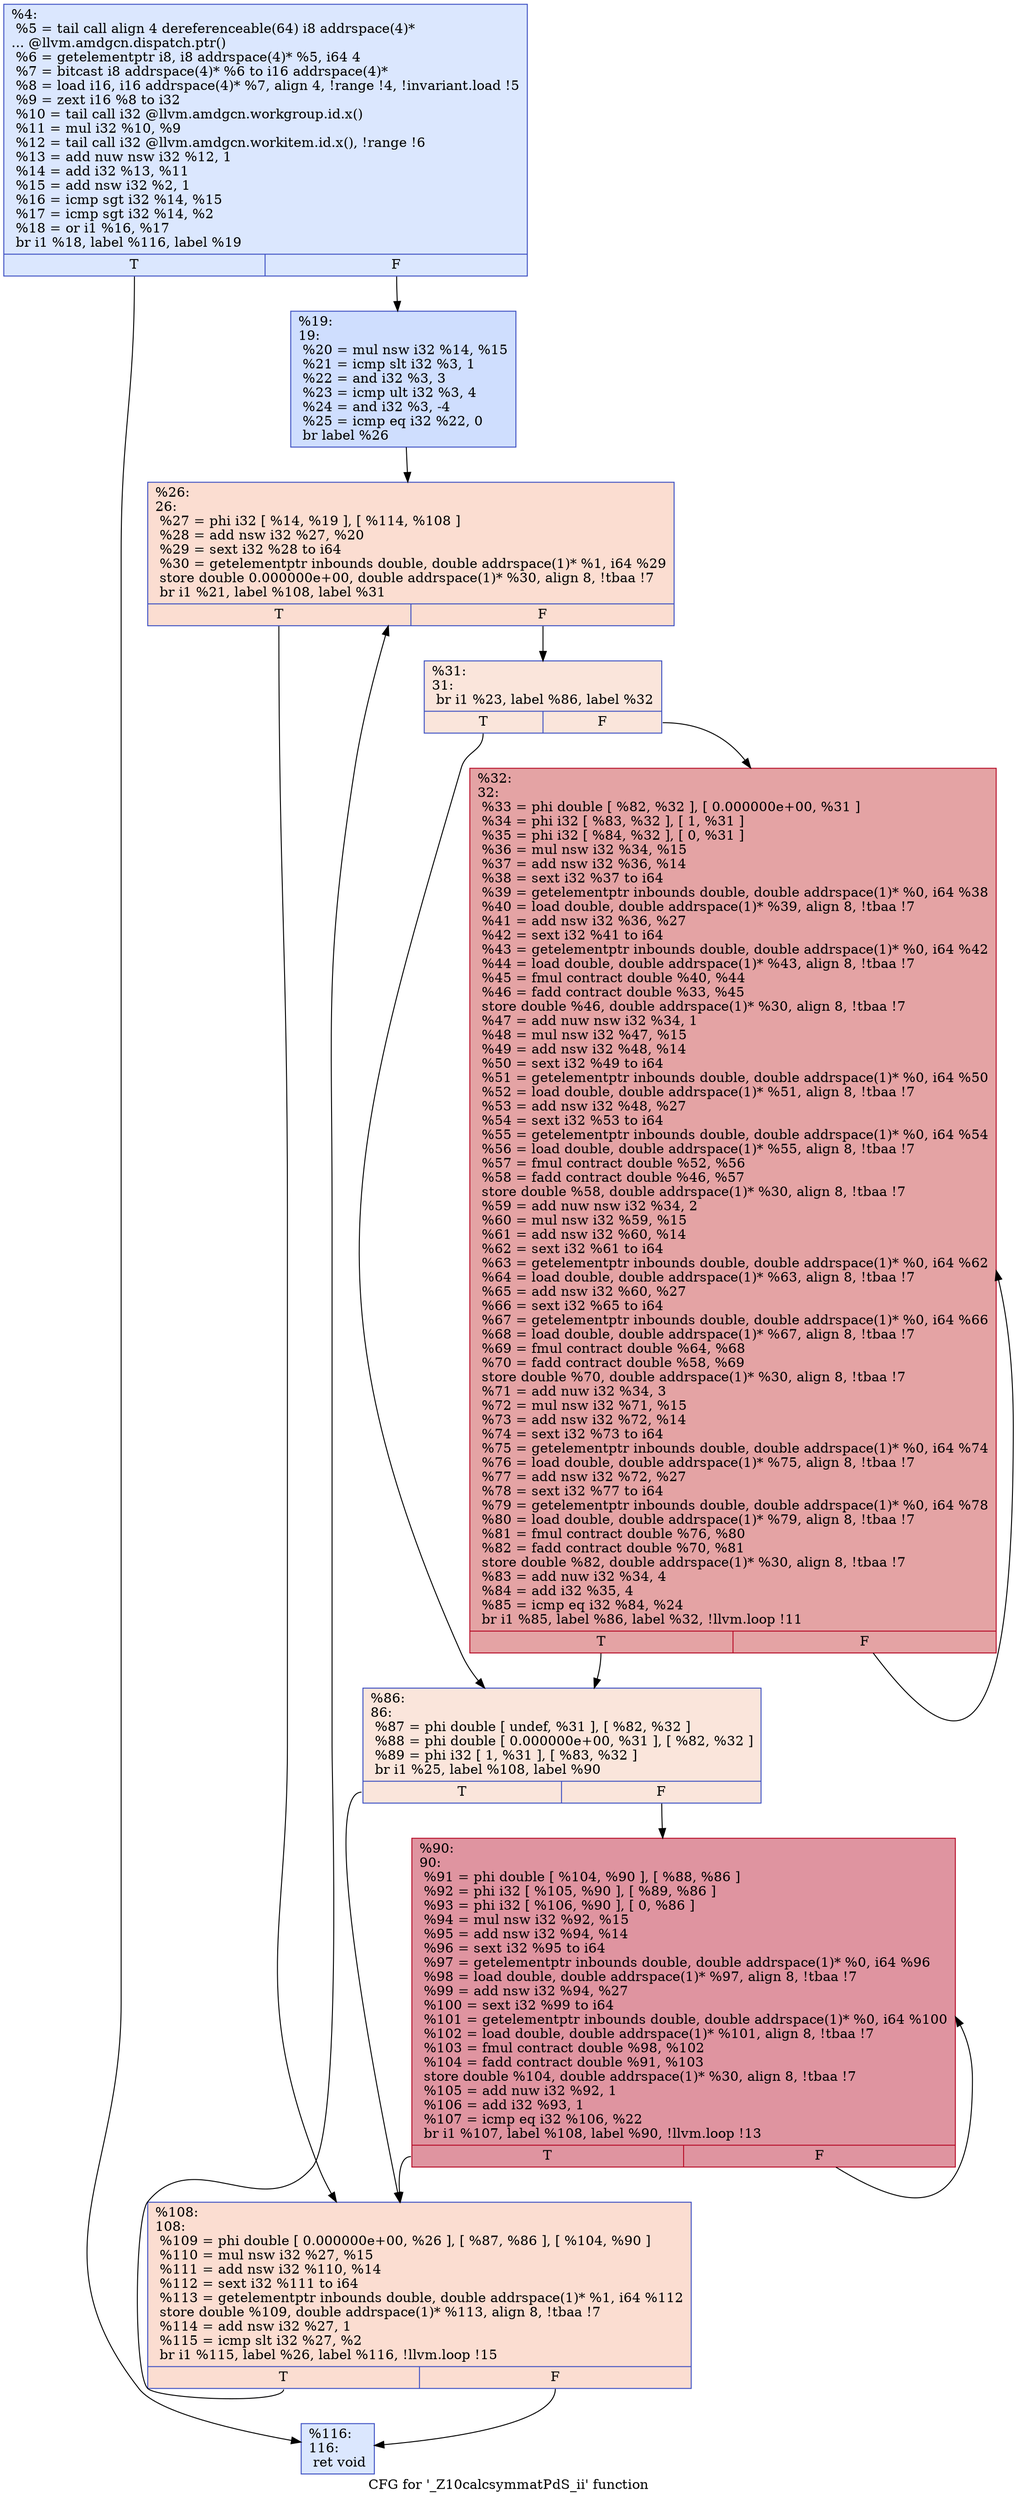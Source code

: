 digraph "CFG for '_Z10calcsymmatPdS_ii' function" {
	label="CFG for '_Z10calcsymmatPdS_ii' function";

	Node0x5cdb2e0 [shape=record,color="#3d50c3ff", style=filled, fillcolor="#aec9fc70",label="{%4:\l  %5 = tail call align 4 dereferenceable(64) i8 addrspace(4)*\l... @llvm.amdgcn.dispatch.ptr()\l  %6 = getelementptr i8, i8 addrspace(4)* %5, i64 4\l  %7 = bitcast i8 addrspace(4)* %6 to i16 addrspace(4)*\l  %8 = load i16, i16 addrspace(4)* %7, align 4, !range !4, !invariant.load !5\l  %9 = zext i16 %8 to i32\l  %10 = tail call i32 @llvm.amdgcn.workgroup.id.x()\l  %11 = mul i32 %10, %9\l  %12 = tail call i32 @llvm.amdgcn.workitem.id.x(), !range !6\l  %13 = add nuw nsw i32 %12, 1\l  %14 = add i32 %13, %11\l  %15 = add nsw i32 %2, 1\l  %16 = icmp sgt i32 %14, %15\l  %17 = icmp sgt i32 %14, %2\l  %18 = or i1 %16, %17\l  br i1 %18, label %116, label %19\l|{<s0>T|<s1>F}}"];
	Node0x5cdb2e0:s0 -> Node0x5cdd4a0;
	Node0x5cdb2e0:s1 -> Node0x5cdd530;
	Node0x5cdd530 [shape=record,color="#3d50c3ff", style=filled, fillcolor="#93b5fe70",label="{%19:\l19:                                               \l  %20 = mul nsw i32 %14, %15\l  %21 = icmp slt i32 %3, 1\l  %22 = and i32 %3, 3\l  %23 = icmp ult i32 %3, 4\l  %24 = and i32 %3, -4\l  %25 = icmp eq i32 %22, 0\l  br label %26\l}"];
	Node0x5cdd530 -> Node0x5cdda90;
	Node0x5cdda90 [shape=record,color="#3d50c3ff", style=filled, fillcolor="#f7b39670",label="{%26:\l26:                                               \l  %27 = phi i32 [ %14, %19 ], [ %114, %108 ]\l  %28 = add nsw i32 %27, %20\l  %29 = sext i32 %28 to i64\l  %30 = getelementptr inbounds double, double addrspace(1)* %1, i64 %29\l  store double 0.000000e+00, double addrspace(1)* %30, align 8, !tbaa !7\l  br i1 %21, label %108, label %31\l|{<s0>T|<s1>F}}"];
	Node0x5cdda90:s0 -> Node0x5cddb80;
	Node0x5cdda90:s1 -> Node0x5cdeab0;
	Node0x5cdeab0 [shape=record,color="#3d50c3ff", style=filled, fillcolor="#f4c5ad70",label="{%31:\l31:                                               \l  br i1 %23, label %86, label %32\l|{<s0>T|<s1>F}}"];
	Node0x5cdeab0:s0 -> Node0x5cdebf0;
	Node0x5cdeab0:s1 -> Node0x5cdec40;
	Node0x5cdec40 [shape=record,color="#b70d28ff", style=filled, fillcolor="#c32e3170",label="{%32:\l32:                                               \l  %33 = phi double [ %82, %32 ], [ 0.000000e+00, %31 ]\l  %34 = phi i32 [ %83, %32 ], [ 1, %31 ]\l  %35 = phi i32 [ %84, %32 ], [ 0, %31 ]\l  %36 = mul nsw i32 %34, %15\l  %37 = add nsw i32 %36, %14\l  %38 = sext i32 %37 to i64\l  %39 = getelementptr inbounds double, double addrspace(1)* %0, i64 %38\l  %40 = load double, double addrspace(1)* %39, align 8, !tbaa !7\l  %41 = add nsw i32 %36, %27\l  %42 = sext i32 %41 to i64\l  %43 = getelementptr inbounds double, double addrspace(1)* %0, i64 %42\l  %44 = load double, double addrspace(1)* %43, align 8, !tbaa !7\l  %45 = fmul contract double %40, %44\l  %46 = fadd contract double %33, %45\l  store double %46, double addrspace(1)* %30, align 8, !tbaa !7\l  %47 = add nuw nsw i32 %34, 1\l  %48 = mul nsw i32 %47, %15\l  %49 = add nsw i32 %48, %14\l  %50 = sext i32 %49 to i64\l  %51 = getelementptr inbounds double, double addrspace(1)* %0, i64 %50\l  %52 = load double, double addrspace(1)* %51, align 8, !tbaa !7\l  %53 = add nsw i32 %48, %27\l  %54 = sext i32 %53 to i64\l  %55 = getelementptr inbounds double, double addrspace(1)* %0, i64 %54\l  %56 = load double, double addrspace(1)* %55, align 8, !tbaa !7\l  %57 = fmul contract double %52, %56\l  %58 = fadd contract double %46, %57\l  store double %58, double addrspace(1)* %30, align 8, !tbaa !7\l  %59 = add nuw nsw i32 %34, 2\l  %60 = mul nsw i32 %59, %15\l  %61 = add nsw i32 %60, %14\l  %62 = sext i32 %61 to i64\l  %63 = getelementptr inbounds double, double addrspace(1)* %0, i64 %62\l  %64 = load double, double addrspace(1)* %63, align 8, !tbaa !7\l  %65 = add nsw i32 %60, %27\l  %66 = sext i32 %65 to i64\l  %67 = getelementptr inbounds double, double addrspace(1)* %0, i64 %66\l  %68 = load double, double addrspace(1)* %67, align 8, !tbaa !7\l  %69 = fmul contract double %64, %68\l  %70 = fadd contract double %58, %69\l  store double %70, double addrspace(1)* %30, align 8, !tbaa !7\l  %71 = add nuw i32 %34, 3\l  %72 = mul nsw i32 %71, %15\l  %73 = add nsw i32 %72, %14\l  %74 = sext i32 %73 to i64\l  %75 = getelementptr inbounds double, double addrspace(1)* %0, i64 %74\l  %76 = load double, double addrspace(1)* %75, align 8, !tbaa !7\l  %77 = add nsw i32 %72, %27\l  %78 = sext i32 %77 to i64\l  %79 = getelementptr inbounds double, double addrspace(1)* %0, i64 %78\l  %80 = load double, double addrspace(1)* %79, align 8, !tbaa !7\l  %81 = fmul contract double %76, %80\l  %82 = fadd contract double %70, %81\l  store double %82, double addrspace(1)* %30, align 8, !tbaa !7\l  %83 = add nuw i32 %34, 4\l  %84 = add i32 %35, 4\l  %85 = icmp eq i32 %84, %24\l  br i1 %85, label %86, label %32, !llvm.loop !11\l|{<s0>T|<s1>F}}"];
	Node0x5cdec40:s0 -> Node0x5cdebf0;
	Node0x5cdec40:s1 -> Node0x5cdec40;
	Node0x5cdebf0 [shape=record,color="#3d50c3ff", style=filled, fillcolor="#f4c5ad70",label="{%86:\l86:                                               \l  %87 = phi double [ undef, %31 ], [ %82, %32 ]\l  %88 = phi double [ 0.000000e+00, %31 ], [ %82, %32 ]\l  %89 = phi i32 [ 1, %31 ], [ %83, %32 ]\l  br i1 %25, label %108, label %90\l|{<s0>T|<s1>F}}"];
	Node0x5cdebf0:s0 -> Node0x5cddb80;
	Node0x5cdebf0:s1 -> Node0x5ce1e10;
	Node0x5ce1e10 [shape=record,color="#b70d28ff", style=filled, fillcolor="#b70d2870",label="{%90:\l90:                                               \l  %91 = phi double [ %104, %90 ], [ %88, %86 ]\l  %92 = phi i32 [ %105, %90 ], [ %89, %86 ]\l  %93 = phi i32 [ %106, %90 ], [ 0, %86 ]\l  %94 = mul nsw i32 %92, %15\l  %95 = add nsw i32 %94, %14\l  %96 = sext i32 %95 to i64\l  %97 = getelementptr inbounds double, double addrspace(1)* %0, i64 %96\l  %98 = load double, double addrspace(1)* %97, align 8, !tbaa !7\l  %99 = add nsw i32 %94, %27\l  %100 = sext i32 %99 to i64\l  %101 = getelementptr inbounds double, double addrspace(1)* %0, i64 %100\l  %102 = load double, double addrspace(1)* %101, align 8, !tbaa !7\l  %103 = fmul contract double %98, %102\l  %104 = fadd contract double %91, %103\l  store double %104, double addrspace(1)* %30, align 8, !tbaa !7\l  %105 = add nuw i32 %92, 1\l  %106 = add i32 %93, 1\l  %107 = icmp eq i32 %106, %22\l  br i1 %107, label %108, label %90, !llvm.loop !13\l|{<s0>T|<s1>F}}"];
	Node0x5ce1e10:s0 -> Node0x5cddb80;
	Node0x5ce1e10:s1 -> Node0x5ce1e10;
	Node0x5cddb80 [shape=record,color="#3d50c3ff", style=filled, fillcolor="#f7b39670",label="{%108:\l108:                                              \l  %109 = phi double [ 0.000000e+00, %26 ], [ %87, %86 ], [ %104, %90 ]\l  %110 = mul nsw i32 %27, %15\l  %111 = add nsw i32 %110, %14\l  %112 = sext i32 %111 to i64\l  %113 = getelementptr inbounds double, double addrspace(1)* %1, i64 %112\l  store double %109, double addrspace(1)* %113, align 8, !tbaa !7\l  %114 = add nsw i32 %27, 1\l  %115 = icmp slt i32 %27, %2\l  br i1 %115, label %26, label %116, !llvm.loop !15\l|{<s0>T|<s1>F}}"];
	Node0x5cddb80:s0 -> Node0x5cdda90;
	Node0x5cddb80:s1 -> Node0x5cdd4a0;
	Node0x5cdd4a0 [shape=record,color="#3d50c3ff", style=filled, fillcolor="#aec9fc70",label="{%116:\l116:                                              \l  ret void\l}"];
}

